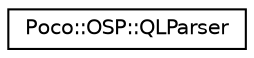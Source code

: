 digraph "Graphical Class Hierarchy"
{
 // LATEX_PDF_SIZE
  edge [fontname="Helvetica",fontsize="10",labelfontname="Helvetica",labelfontsize="10"];
  node [fontname="Helvetica",fontsize="10",shape=record];
  rankdir="LR";
  Node0 [label="Poco::OSP::QLParser",height=0.2,width=0.4,color="black", fillcolor="white", style="filled",URL="$classPoco_1_1OSP_1_1QLParser.html",tooltip=" "];
}
